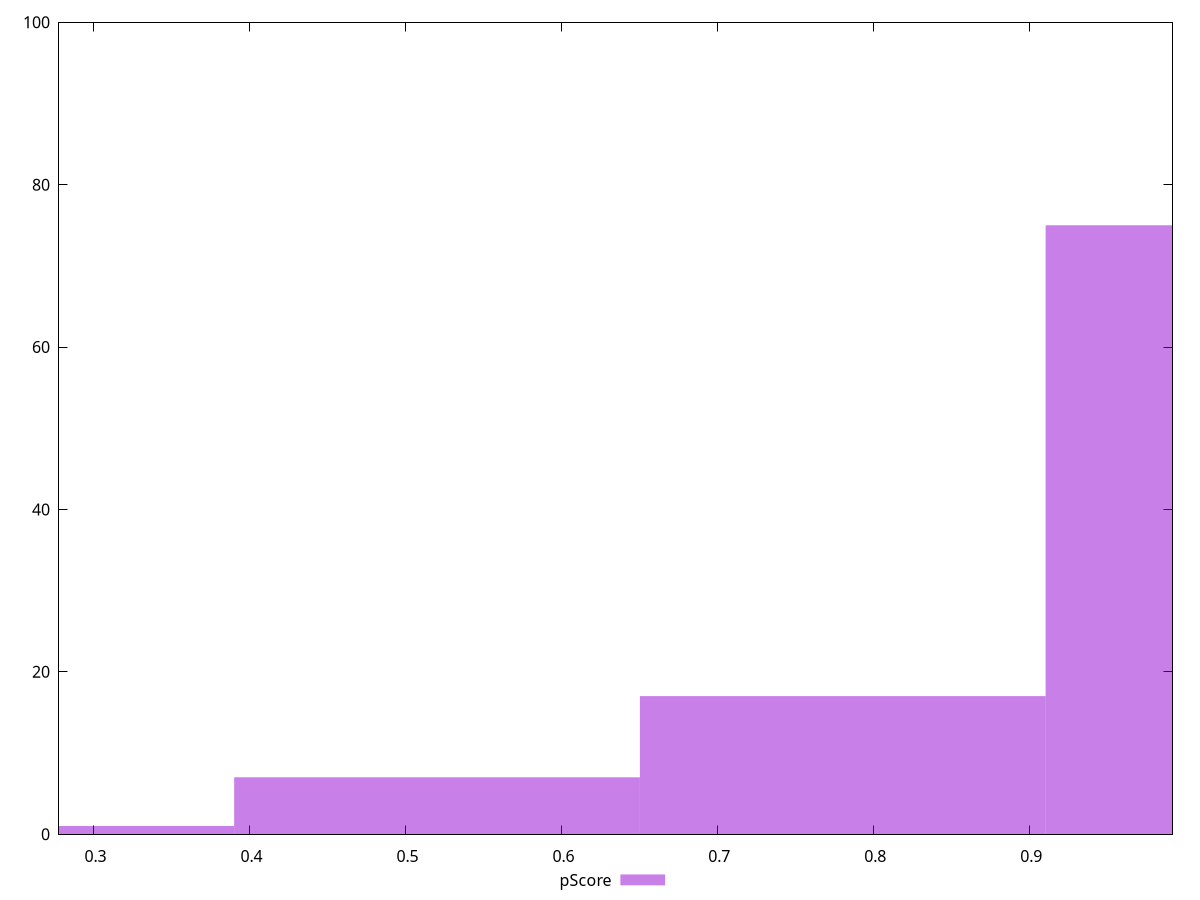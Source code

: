 reset

$pScore <<EOF
0.520262783347591 7
1.040525566695182 75
0.7803941750213865 17
0.2601313916737955 1
EOF

set key outside below
set boxwidth 0.2601313916737955
set xrange [0.27789612431584554:0.9917992700265054]
set yrange [0:100]
set trange [0:100]
set style fill transparent solid 0.5 noborder
set terminal svg size 640, 490 enhanced background rgb 'white'
set output "report_00015_2021-02-09T16-11-33.973Z/speed-index/samples/pages+cached+noadtech/pScore/histogram.svg"

plot $pScore title "pScore" with boxes

reset
